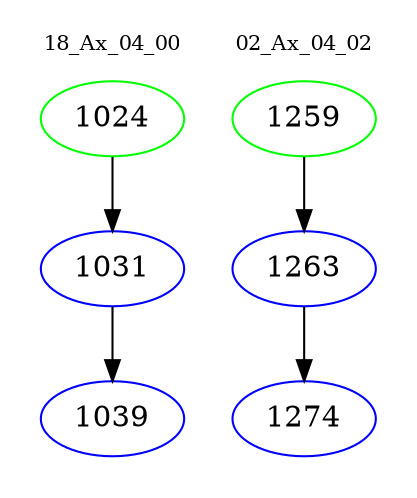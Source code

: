 digraph{
subgraph cluster_0 {
color = white
label = "18_Ax_04_00";
fontsize=10;
T0_1024 [label="1024", color="green"]
T0_1024 -> T0_1031 [color="black"]
T0_1031 [label="1031", color="blue"]
T0_1031 -> T0_1039 [color="black"]
T0_1039 [label="1039", color="blue"]
}
subgraph cluster_1 {
color = white
label = "02_Ax_04_02";
fontsize=10;
T1_1259 [label="1259", color="green"]
T1_1259 -> T1_1263 [color="black"]
T1_1263 [label="1263", color="blue"]
T1_1263 -> T1_1274 [color="black"]
T1_1274 [label="1274", color="blue"]
}
}
